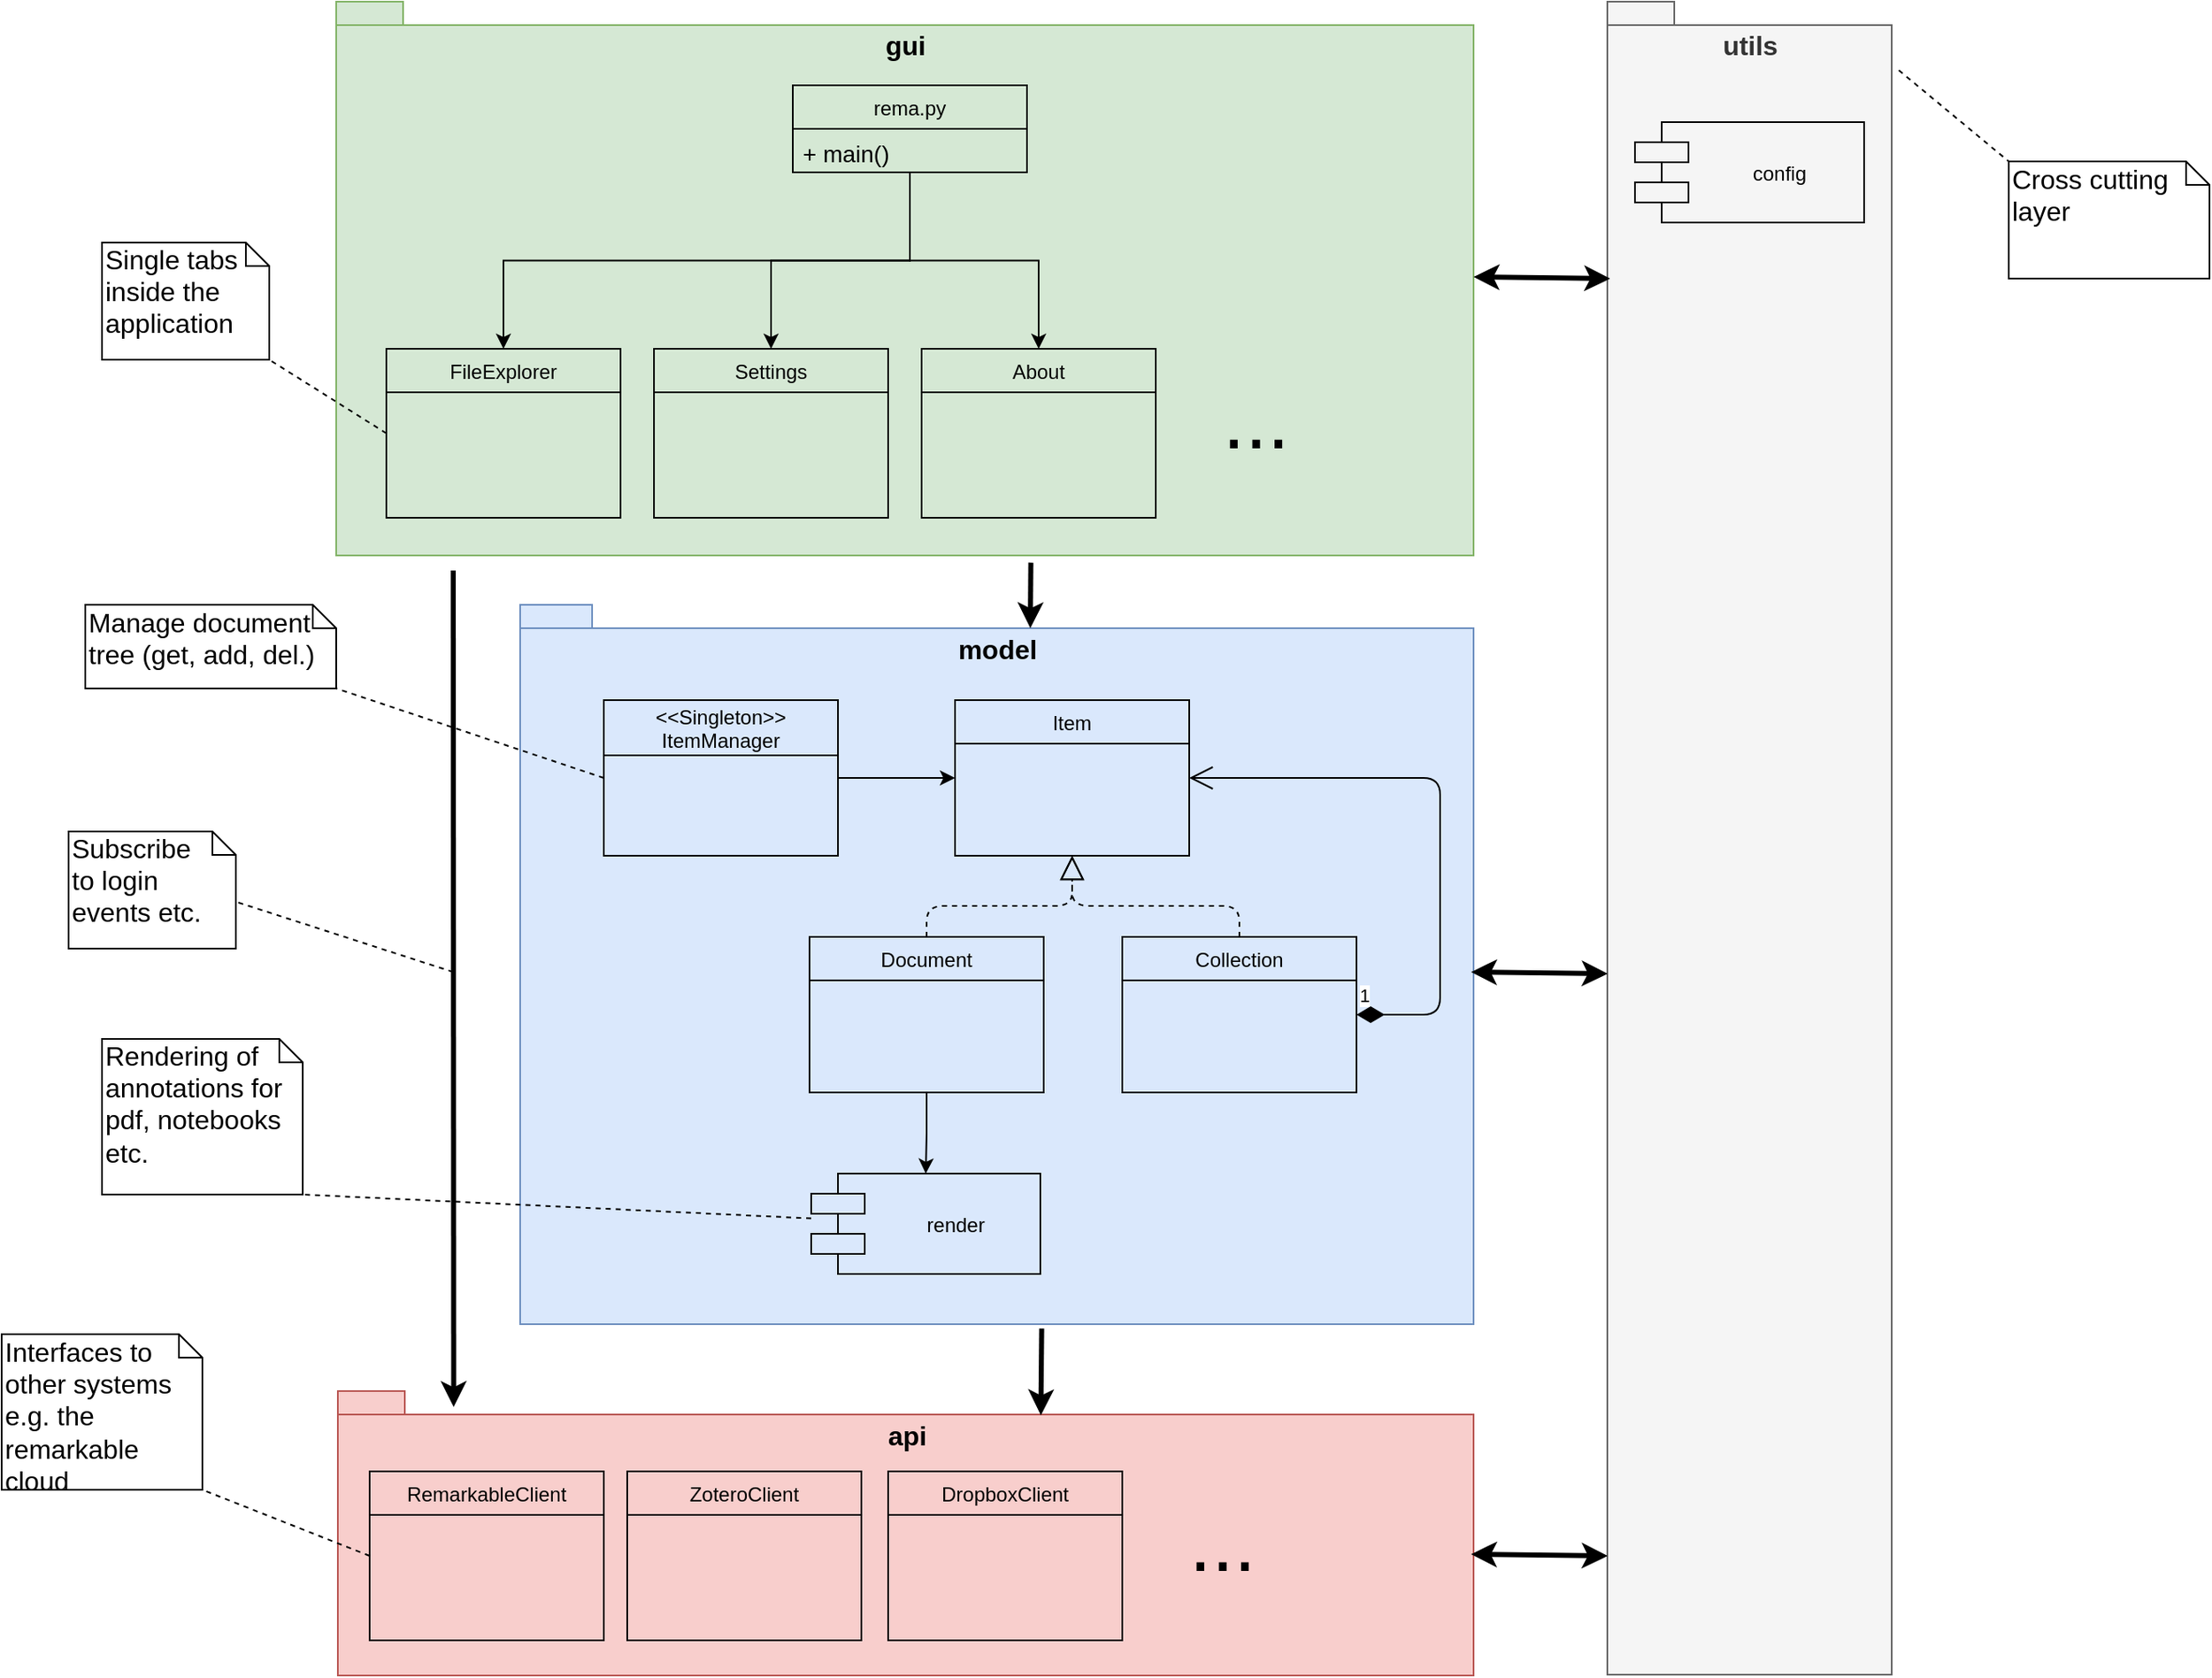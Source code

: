 <mxfile version="11.3.0" type="device" pages="1"><diagram name="Page-1" id="b5b7bab2-c9e2-2cf4-8b2a-24fd1a2a6d21"><mxGraphModel dx="3062" dy="2506" grid="1" gridSize="10" guides="1" tooltips="1" connect="1" arrows="1" fold="1" page="1" pageScale="1" pageWidth="827" pageHeight="1169" background="#ffffff" math="0" shadow="0"><root><mxCell id="0"/><mxCell id="1" parent="0"/><mxCell id="g55ZTPwXmW_vK3I6MYZq-1" value="gui" style="shape=folder;fontStyle=1;spacingTop=10;tabWidth=40;tabHeight=14;tabPosition=left;html=1;verticalAlign=top;fillColor=#d5e8d4;strokeColor=#82b366;fontSize=16;" parent="1" vertex="1"><mxGeometry x="50" y="-110" width="680" height="331" as="geometry"/></mxCell><mxCell id="g55ZTPwXmW_vK3I6MYZq-2" value="model" style="shape=folder;fontStyle=1;spacingTop=10;tabWidth=40;tabHeight=14;tabPosition=left;html=1;verticalAlign=top;fillColor=#dae8fc;strokeColor=#6c8ebf;fontSize=16;" parent="1" vertex="1"><mxGeometry x="160" y="250.5" width="570" height="430" as="geometry"/></mxCell><mxCell id="g55ZTPwXmW_vK3I6MYZq-3" value="api" style="shape=folder;fontStyle=1;spacingTop=10;tabWidth=40;tabHeight=14;tabPosition=left;html=1;verticalAlign=top;fillColor=#f8cecc;strokeColor=#b85450;fontSize=16;" parent="1" vertex="1"><mxGeometry x="51" y="720.5" width="679" height="170" as="geometry"/></mxCell><mxCell id="g55ZTPwXmW_vK3I6MYZq-16" value="FileExplorer" style="swimlane;fontStyle=0;childLayout=stackLayout;horizontal=1;startSize=26;fillColor=none;horizontalStack=0;resizeParent=1;resizeParentMax=0;resizeLast=0;collapsible=1;marginBottom=0;" parent="1" vertex="1"><mxGeometry x="80" y="97.5" width="140" height="101" as="geometry"/></mxCell><mxCell id="g55ZTPwXmW_vK3I6MYZq-21" value="Settings" style="swimlane;fontStyle=0;childLayout=stackLayout;horizontal=1;startSize=26;fillColor=none;horizontalStack=0;resizeParent=1;resizeParentMax=0;resizeLast=0;collapsible=1;marginBottom=0;" parent="1" vertex="1"><mxGeometry x="240" y="97.5" width="140" height="101" as="geometry"/></mxCell><mxCell id="g55ZTPwXmW_vK3I6MYZq-22" value="About" style="swimlane;fontStyle=0;childLayout=stackLayout;horizontal=1;startSize=26;fillColor=none;horizontalStack=0;resizeParent=1;resizeParentMax=0;resizeLast=0;collapsible=1;marginBottom=0;" parent="1" vertex="1"><mxGeometry x="400" y="97.5" width="140" height="101" as="geometry"/></mxCell><mxCell id="g55ZTPwXmW_vK3I6MYZq-32" style="edgeStyle=orthogonalEdgeStyle;rounded=0;orthogonalLoop=1;jettySize=auto;html=1;entryX=0;entryY=0.5;entryDx=0;entryDy=0;" parent="1" source="g55ZTPwXmW_vK3I6MYZq-27" target="g55ZTPwXmW_vK3I6MYZq-31" edge="1"><mxGeometry relative="1" as="geometry"/></mxCell><mxCell id="g55ZTPwXmW_vK3I6MYZq-27" value="&lt;&lt;Singleton&gt;&gt;&#10;ItemManager" style="swimlane;fontStyle=0;childLayout=stackLayout;horizontal=1;startSize=33;fillColor=none;horizontalStack=0;resizeParent=1;resizeParentMax=0;resizeLast=0;collapsible=1;marginBottom=0;" parent="1" vertex="1"><mxGeometry x="210" y="307.5" width="140" height="93" as="geometry"/></mxCell><mxCell id="g55ZTPwXmW_vK3I6MYZq-31" value="Item" style="swimlane;fontStyle=0;childLayout=stackLayout;horizontal=1;startSize=26;fillColor=none;horizontalStack=0;resizeParent=1;resizeParentMax=0;resizeLast=0;collapsible=1;marginBottom=0;" parent="1" vertex="1"><mxGeometry x="420" y="307.5" width="140" height="93" as="geometry"/></mxCell><mxCell id="g55ZTPwXmW_vK3I6MYZq-47" style="edgeStyle=orthogonalEdgeStyle;rounded=0;orthogonalLoop=1;jettySize=auto;html=1;" parent="1" source="g55ZTPwXmW_vK3I6MYZq-33" target="g55ZTPwXmW_vK3I6MYZq-46" edge="1"><mxGeometry relative="1" as="geometry"/></mxCell><mxCell id="g55ZTPwXmW_vK3I6MYZq-33" value="Document" style="swimlane;fontStyle=0;childLayout=stackLayout;horizontal=1;startSize=26;fillColor=none;horizontalStack=0;resizeParent=1;resizeParentMax=0;resizeLast=0;collapsible=1;marginBottom=0;" parent="1" vertex="1"><mxGeometry x="333" y="449" width="140" height="93" as="geometry"/></mxCell><mxCell id="g55ZTPwXmW_vK3I6MYZq-34" value="Collection" style="swimlane;fontStyle=0;childLayout=stackLayout;horizontal=1;startSize=26;fillColor=none;horizontalStack=0;resizeParent=1;resizeParentMax=0;resizeLast=0;collapsible=1;marginBottom=0;" parent="1" vertex="1"><mxGeometry x="520" y="449" width="140" height="93" as="geometry"/></mxCell><mxCell id="g55ZTPwXmW_vK3I6MYZq-35" value="" style="endArrow=block;dashed=1;endFill=0;endSize=12;html=1;entryX=0.5;entryY=1;entryDx=0;entryDy=0;exitX=0.5;exitY=0;exitDx=0;exitDy=0;" parent="1" source="g55ZTPwXmW_vK3I6MYZq-33" target="g55ZTPwXmW_vK3I6MYZq-31" edge="1"><mxGeometry width="160" relative="1" as="geometry"><mxPoint x="160" y="910.5" as="sourcePoint"/><mxPoint x="320" y="910.5" as="targetPoint"/><Array as="points"><mxPoint x="403" y="430.5"/><mxPoint x="490" y="430.5"/></Array></mxGeometry></mxCell><mxCell id="g55ZTPwXmW_vK3I6MYZq-36" value="" style="endArrow=block;dashed=1;endFill=0;endSize=12;html=1;exitX=0.5;exitY=0;exitDx=0;exitDy=0;" parent="1" source="g55ZTPwXmW_vK3I6MYZq-34" edge="1"><mxGeometry width="160" relative="1" as="geometry"><mxPoint x="413" y="459" as="sourcePoint"/><mxPoint x="490" y="400.5" as="targetPoint"/><Array as="points"><mxPoint x="590" y="430.5"/><mxPoint x="490" y="430.5"/></Array></mxGeometry></mxCell><mxCell id="g55ZTPwXmW_vK3I6MYZq-38" value="1" style="endArrow=open;html=1;endSize=12;startArrow=diamondThin;startSize=14;startFill=1;edgeStyle=orthogonalEdgeStyle;align=left;verticalAlign=bottom;exitX=1;exitY=0.5;exitDx=0;exitDy=0;entryX=1;entryY=0.5;entryDx=0;entryDy=0;" parent="1" source="g55ZTPwXmW_vK3I6MYZq-34" target="g55ZTPwXmW_vK3I6MYZq-31" edge="1"><mxGeometry x="-1" y="3" relative="1" as="geometry"><mxPoint x="160" y="910.5" as="sourcePoint"/><mxPoint x="320" y="910.5" as="targetPoint"/><Array as="points"><mxPoint x="710" y="495.5"/><mxPoint x="710" y="354.5"/></Array></mxGeometry></mxCell><mxCell id="g55ZTPwXmW_vK3I6MYZq-46" value="render" style="shape=component;align=center;spacingLeft=36;fillColor=none;" parent="1" vertex="1"><mxGeometry x="334" y="590.5" width="137" height="60" as="geometry"/></mxCell><mxCell id="g55ZTPwXmW_vK3I6MYZq-48" value="RemarkableClient" style="swimlane;fontStyle=0;childLayout=stackLayout;horizontal=1;startSize=26;fillColor=none;horizontalStack=0;resizeParent=1;resizeParentMax=0;resizeLast=0;collapsible=1;marginBottom=0;" parent="1" vertex="1"><mxGeometry x="70" y="768.5" width="140" height="101" as="geometry"/></mxCell><mxCell id="g55ZTPwXmW_vK3I6MYZq-49" value="ZoteroClient" style="swimlane;fontStyle=0;childLayout=stackLayout;horizontal=1;startSize=26;fillColor=none;horizontalStack=0;resizeParent=1;resizeParentMax=0;resizeLast=0;collapsible=1;marginBottom=0;" parent="1" vertex="1"><mxGeometry x="224" y="768.5" width="140" height="101" as="geometry"/></mxCell><mxCell id="g55ZTPwXmW_vK3I6MYZq-50" value="DropboxClient" style="swimlane;fontStyle=0;childLayout=stackLayout;horizontal=1;startSize=26;fillColor=none;horizontalStack=0;resizeParent=1;resizeParentMax=0;resizeLast=0;collapsible=1;marginBottom=0;" parent="1" vertex="1"><mxGeometry x="380" y="768.5" width="140" height="101" as="geometry"/></mxCell><mxCell id="g55ZTPwXmW_vK3I6MYZq-51" value="&lt;font style=&quot;font-size: 48px&quot;&gt;...&lt;/font&gt;" style="text;html=1;strokeColor=none;fillColor=none;align=center;verticalAlign=middle;whiteSpace=wrap;rounded=0;" parent="1" vertex="1"><mxGeometry x="560" y="801" width="40" height="20" as="geometry"/></mxCell><mxCell id="g55ZTPwXmW_vK3I6MYZq-53" value="&lt;font style=&quot;font-size: 48px&quot;&gt;...&lt;/font&gt;" style="text;html=1;strokeColor=none;fillColor=none;align=center;verticalAlign=middle;whiteSpace=wrap;rounded=0;" parent="1" vertex="1"><mxGeometry x="580" y="130" width="40" height="20" as="geometry"/></mxCell><mxCell id="g55ZTPwXmW_vK3I6MYZq-56" value="" style="endArrow=classic;html=1;entryX=0;entryY=0;entryDx=305;entryDy=14;entryPerimeter=0;exitX=0.449;exitY=1.013;exitDx=0;exitDy=0;exitPerimeter=0;strokeWidth=3;" parent="1" target="g55ZTPwXmW_vK3I6MYZq-2" edge="1"><mxGeometry width="50" height="50" relative="1" as="geometry"><mxPoint x="465.32" y="225.303" as="sourcePoint"/><mxPoint x="210" y="910.5" as="targetPoint"/></mxGeometry></mxCell><mxCell id="g55ZTPwXmW_vK3I6MYZq-57" value="" style="endArrow=classic;html=1;strokeWidth=3;exitX=0.547;exitY=1.006;exitDx=0;exitDy=0;exitPerimeter=0;entryX=0.619;entryY=0.085;entryDx=0;entryDy=0;entryPerimeter=0;" parent="1" source="g55ZTPwXmW_vK3I6MYZq-2" edge="1" target="g55ZTPwXmW_vK3I6MYZq-3"><mxGeometry width="50" height="50" relative="1" as="geometry"><mxPoint x="361" y="690.5" as="sourcePoint"/><mxPoint x="361" y="730.5" as="targetPoint"/></mxGeometry></mxCell><mxCell id="g55ZTPwXmW_vK3I6MYZq-64" value="Subscribe &lt;br&gt;to&amp;nbsp;login events etc." style="shape=note;whiteSpace=wrap;html=1;size=14;verticalAlign=top;align=left;spacingTop=-6;fillColor=none;fontSize=16;" parent="1" vertex="1"><mxGeometry x="-110" y="386" width="100" height="70" as="geometry"/></mxCell><mxCell id="g55ZTPwXmW_vK3I6MYZq-66" value="" style="endArrow=none;dashed=1;html=1;strokeWidth=1;fontSize=16;entryX=0;entryY=0;entryDx=100;entryDy=42;entryPerimeter=0;" parent="1" target="g55ZTPwXmW_vK3I6MYZq-64" edge="1"><mxGeometry width="50" height="50" relative="1" as="geometry"><mxPoint x="120" y="470" as="sourcePoint"/><mxPoint x="200" y="950" as="targetPoint"/></mxGeometry></mxCell><mxCell id="g55ZTPwXmW_vK3I6MYZq-67" value="Manage document tree (get, add, del.)" style="shape=note;whiteSpace=wrap;html=1;size=14;verticalAlign=top;align=left;spacingTop=-6;fillColor=none;fontSize=16;" parent="1" vertex="1"><mxGeometry x="-100" y="250.5" width="150" height="50" as="geometry"/></mxCell><mxCell id="g55ZTPwXmW_vK3I6MYZq-68" value="" style="endArrow=none;dashed=1;html=1;strokeWidth=1;fontSize=16;entryX=1;entryY=1;entryDx=0;entryDy=0;entryPerimeter=0;exitX=0;exitY=0.5;exitDx=0;exitDy=0;" parent="1" source="g55ZTPwXmW_vK3I6MYZq-27" target="g55ZTPwXmW_vK3I6MYZq-67" edge="1"><mxGeometry width="50" height="50" relative="1" as="geometry"><mxPoint x="810" y="516" as="sourcePoint"/><mxPoint x="846.5" y="490" as="targetPoint"/></mxGeometry></mxCell><mxCell id="g55ZTPwXmW_vK3I6MYZq-69" value="Rendering of annotations for pdf, notebooks etc." style="shape=note;whiteSpace=wrap;html=1;size=14;verticalAlign=top;align=left;spacingTop=-6;fillColor=none;fontSize=16;" parent="1" vertex="1"><mxGeometry x="-90" y="510" width="120" height="93" as="geometry"/></mxCell><mxCell id="g55ZTPwXmW_vK3I6MYZq-72" value="" style="endArrow=none;dashed=1;html=1;strokeWidth=1;fontSize=16;entryX=1;entryY=1;entryDx=0;entryDy=0;entryPerimeter=0;" parent="1" source="g55ZTPwXmW_vK3I6MYZq-46" target="g55ZTPwXmW_vK3I6MYZq-69" edge="1"><mxGeometry width="50" height="50" relative="1" as="geometry"><mxPoint x="220" y="364" as="sourcePoint"/><mxPoint x="130" y="310" as="targetPoint"/></mxGeometry></mxCell><mxCell id="g55ZTPwXmW_vK3I6MYZq-74" value="Interfaces to other systems e.g. the remarkable cloud" style="shape=note;whiteSpace=wrap;html=1;size=14;verticalAlign=top;align=left;spacingTop=-6;fillColor=none;fontSize=16;" parent="1" vertex="1"><mxGeometry x="-150" y="686.5" width="120" height="93" as="geometry"/></mxCell><mxCell id="g55ZTPwXmW_vK3I6MYZq-75" value="" style="endArrow=none;dashed=1;html=1;strokeWidth=1;fontSize=16;entryX=1;entryY=1;entryDx=0;entryDy=0;entryPerimeter=0;exitX=0;exitY=0.5;exitDx=0;exitDy=0;" parent="1" source="g55ZTPwXmW_vK3I6MYZq-48" target="g55ZTPwXmW_vK3I6MYZq-74" edge="1"><mxGeometry width="50" height="50" relative="1" as="geometry"><mxPoint x="234" y="613.68" as="sourcePoint"/><mxPoint x="50" y="568.5" as="targetPoint"/></mxGeometry></mxCell><mxCell id="g55ZTPwXmW_vK3I6MYZq-76" value="rema.py" style="swimlane;fontStyle=0;childLayout=stackLayout;horizontal=1;startSize=26;fillColor=none;horizontalStack=0;resizeParent=1;resizeParentMax=0;resizeLast=0;collapsible=1;marginBottom=0;" parent="1" vertex="1"><mxGeometry x="323" y="-60" width="140" height="52" as="geometry"/></mxCell><mxCell id="g55ZTPwXmW_vK3I6MYZq-85" value="+ main()" style="text;strokeColor=none;fillColor=none;align=left;verticalAlign=top;spacingLeft=4;spacingRight=4;overflow=hidden;rotatable=0;points=[[0,0.5],[1,0.5]];portConstraint=eastwest;fontSize=14;" parent="g55ZTPwXmW_vK3I6MYZq-76" vertex="1"><mxGeometry y="26" width="140" height="26" as="geometry"/></mxCell><mxCell id="g55ZTPwXmW_vK3I6MYZq-77" style="edgeStyle=orthogonalEdgeStyle;rounded=0;orthogonalLoop=1;jettySize=auto;html=1;exitX=0.5;exitY=1;exitDx=0;exitDy=0;" parent="1" source="g55ZTPwXmW_vK3I6MYZq-76" target="g55ZTPwXmW_vK3I6MYZq-16" edge="1"><mxGeometry relative="1" as="geometry"><mxPoint x="250" y="364" as="sourcePoint"/><mxPoint x="320" y="364" as="targetPoint"/></mxGeometry></mxCell><mxCell id="g55ZTPwXmW_vK3I6MYZq-78" style="edgeStyle=orthogonalEdgeStyle;rounded=0;orthogonalLoop=1;jettySize=auto;html=1;exitX=0.5;exitY=1;exitDx=0;exitDy=0;entryX=0.5;entryY=0;entryDx=0;entryDy=0;" parent="1" source="g55ZTPwXmW_vK3I6MYZq-76" target="g55ZTPwXmW_vK3I6MYZq-21" edge="1"><mxGeometry relative="1" as="geometry"><mxPoint x="410" y="51" as="sourcePoint"/><mxPoint x="160" y="107.5" as="targetPoint"/></mxGeometry></mxCell><mxCell id="g55ZTPwXmW_vK3I6MYZq-79" style="edgeStyle=orthogonalEdgeStyle;rounded=0;orthogonalLoop=1;jettySize=auto;html=1;exitX=0.5;exitY=1;exitDx=0;exitDy=0;entryX=0.5;entryY=0;entryDx=0;entryDy=0;" parent="1" source="g55ZTPwXmW_vK3I6MYZq-76" target="g55ZTPwXmW_vK3I6MYZq-22" edge="1"><mxGeometry relative="1" as="geometry"><mxPoint x="420" y="61" as="sourcePoint"/><mxPoint x="170" y="117.5" as="targetPoint"/></mxGeometry></mxCell><mxCell id="g55ZTPwXmW_vK3I6MYZq-80" value="Single tabs inside the application" style="shape=note;whiteSpace=wrap;html=1;size=14;verticalAlign=top;align=left;spacingTop=-6;fillColor=none;fontSize=16;" parent="1" vertex="1"><mxGeometry x="-90" y="34" width="100" height="70" as="geometry"/></mxCell><mxCell id="g55ZTPwXmW_vK3I6MYZq-81" value="" style="endArrow=none;dashed=1;html=1;strokeWidth=1;fontSize=16;entryX=1;entryY=1;entryDx=0;entryDy=0;entryPerimeter=0;" parent="1" target="g55ZTPwXmW_vK3I6MYZq-80" edge="1"><mxGeometry width="50" height="50" relative="1" as="geometry"><mxPoint x="80" y="148" as="sourcePoint"/><mxPoint x="20" y="310.0" as="targetPoint"/></mxGeometry></mxCell><mxCell id="l_gbY3UQfUwyrs16vPOl-5" value="utils" style="shape=folder;fontStyle=1;spacingTop=10;tabWidth=40;tabHeight=14;tabPosition=left;html=1;verticalAlign=top;fillColor=#f5f5f5;strokeColor=#666666;fontSize=16;fontColor=#333333;" vertex="1" parent="1"><mxGeometry x="810" y="-110" width="170" height="1000" as="geometry"/></mxCell><mxCell id="l_gbY3UQfUwyrs16vPOl-6" value="" style="endArrow=classic;html=1;strokeWidth=3;entryX=0.102;entryY=0.056;entryDx=0;entryDy=0;entryPerimeter=0;" edge="1" parent="1" target="g55ZTPwXmW_vK3I6MYZq-3"><mxGeometry width="50" height="50" relative="1" as="geometry"><mxPoint x="120" y="230" as="sourcePoint"/><mxPoint x="481.301" y="744.95" as="targetPoint"/></mxGeometry></mxCell><mxCell id="l_gbY3UQfUwyrs16vPOl-12" value="config" style="shape=component;align=center;spacingLeft=36;fillColor=none;" vertex="1" parent="1"><mxGeometry x="826.5" y="-38" width="137" height="60" as="geometry"/></mxCell><mxCell id="l_gbY3UQfUwyrs16vPOl-14" value="" style="endArrow=classic;html=1;exitX=0;exitY=0;exitDx=680;exitDy=172.5;exitPerimeter=0;strokeWidth=3;entryX=0.008;entryY=0.152;entryDx=0;entryDy=0;entryPerimeter=0;startArrow=classic;startFill=1;" edge="1" parent="1"><mxGeometry width="50" height="50" relative="1" as="geometry"><mxPoint x="728.5" y="470.0" as="sourcePoint"/><mxPoint x="810.18" y="471.02" as="targetPoint"/></mxGeometry></mxCell><mxCell id="l_gbY3UQfUwyrs16vPOl-15" value="" style="endArrow=classic;html=1;exitX=0;exitY=0;exitDx=680;exitDy=172.5;exitPerimeter=0;strokeWidth=3;entryX=0.008;entryY=0.152;entryDx=0;entryDy=0;entryPerimeter=0;startArrow=classic;startFill=1;" edge="1" parent="1"><mxGeometry width="50" height="50" relative="1" as="geometry"><mxPoint x="728.5" y="818.0" as="sourcePoint"/><mxPoint x="810.18" y="819.02" as="targetPoint"/></mxGeometry></mxCell><mxCell id="l_gbY3UQfUwyrs16vPOl-16" value="" style="endArrow=classic;html=1;exitX=0;exitY=0;exitDx=680;exitDy=172.5;exitPerimeter=0;strokeWidth=3;entryX=0.008;entryY=0.152;entryDx=0;entryDy=0;entryPerimeter=0;startArrow=classic;startFill=1;" edge="1" parent="1"><mxGeometry width="50" height="50" relative="1" as="geometry"><mxPoint x="730" y="54.5" as="sourcePoint"/><mxPoint x="811.68" y="55.52" as="targetPoint"/></mxGeometry></mxCell><mxCell id="l_gbY3UQfUwyrs16vPOl-17" value="Cross cutting layer" style="shape=note;whiteSpace=wrap;html=1;size=14;verticalAlign=top;align=left;spacingTop=-6;fillColor=none;fontSize=16;" vertex="1" parent="1"><mxGeometry x="1050" y="-14.5" width="120" height="70" as="geometry"/></mxCell><mxCell id="l_gbY3UQfUwyrs16vPOl-18" value="" style="endArrow=none;dashed=1;html=1;strokeWidth=1;fontSize=16;entryX=0;entryY=0;entryDx=0;entryDy=0;entryPerimeter=0;exitX=1.025;exitY=0.041;exitDx=0;exitDy=0;exitPerimeter=0;" edge="1" parent="1" source="l_gbY3UQfUwyrs16vPOl-5" target="l_gbY3UQfUwyrs16vPOl-17"><mxGeometry width="50" height="50" relative="1" as="geometry"><mxPoint x="90" y="158" as="sourcePoint"/><mxPoint x="20" y="114" as="targetPoint"/></mxGeometry></mxCell></root></mxGraphModel></diagram></mxfile>